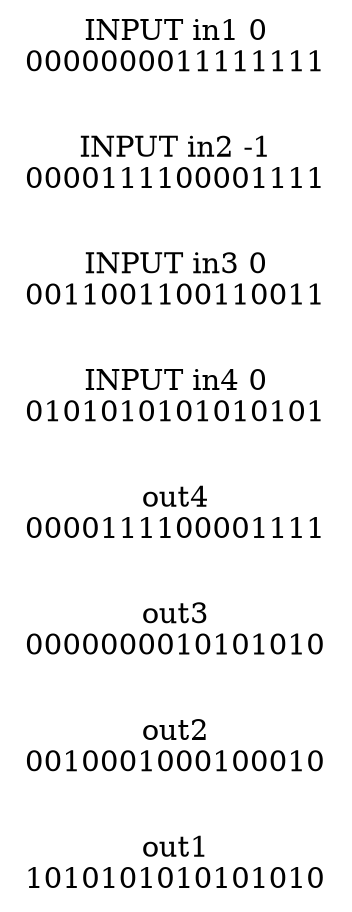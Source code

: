 #GRAPHVIZ_OUTPUT 
digraph{ 
rankdir=LR; 
splines=ortho; 
out1[shape=none,label="out1\n1010101010101010"]; 
out2[shape=none,label="out2\n0010001000100010"]; 
out3[shape=none,label="out3\n0000000010101010"]; 
out4[shape=none,label="out4\n0000111100001111"]; 
in4[shape=none,label="INPUT in4 0\n0101010101010101"]; 
in3[shape=none,label="INPUT in3 0\n0011001100110011"]; 
in2[shape=none,label="INPUT in2 -1\n0000111100001111"]; 
in1[shape=none,label="INPUT in1 0\n0000000011111111"]; 
} 
